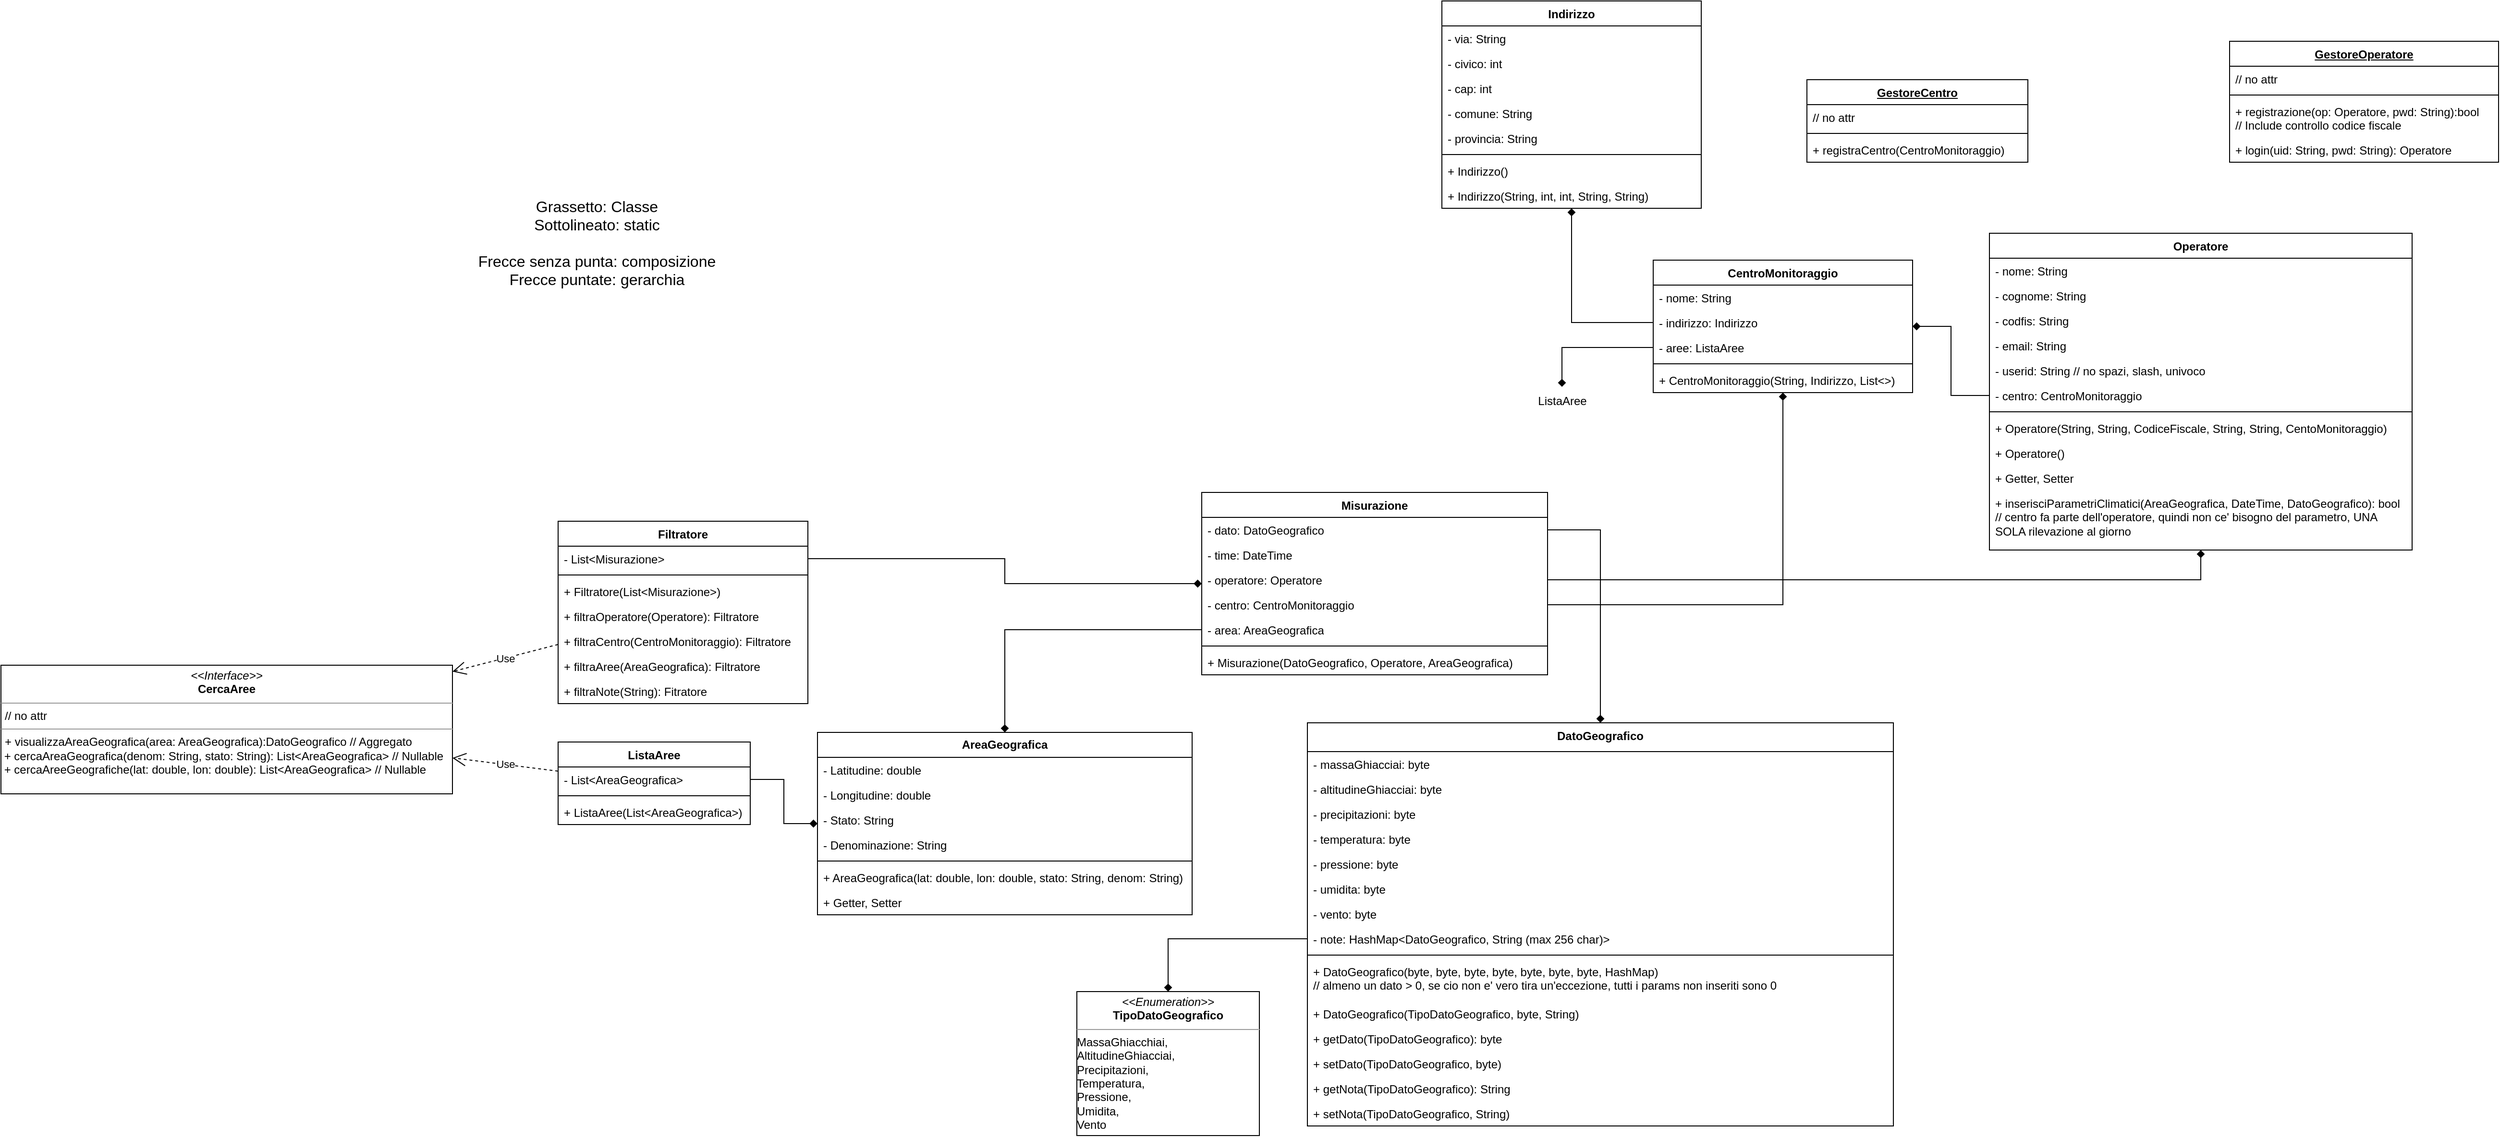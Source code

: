 <mxfile version="21.1.6" type="github">
  <diagram name="Server" id="AGUhUu6FTL9pFBDofL-d">
    <mxGraphModel dx="3034" dy="1590" grid="1" gridSize="10" guides="1" tooltips="1" connect="1" arrows="1" fold="1" page="0" pageScale="1" pageWidth="827" pageHeight="1169" math="0" shadow="0">
      <root>
        <mxCell id="0" />
        <mxCell id="1" parent="0" />
        <mxCell id="JxGRCyyDZtDp2fDfsdCm-1" value="&lt;b&gt;AreaGeografica&lt;/b&gt;" style="swimlane;fontStyle=0;childLayout=stackLayout;horizontal=1;startSize=26;fillColor=none;horizontalStack=0;resizeParent=1;resizeParentMax=0;resizeLast=0;collapsible=1;marginBottom=0;whiteSpace=wrap;html=1;" parent="1" vertex="1">
          <mxGeometry x="-600" y="90" width="390" height="190" as="geometry" />
        </mxCell>
        <mxCell id="JxGRCyyDZtDp2fDfsdCm-2" value="- Latitudine: double" style="text;strokeColor=none;fillColor=none;align=left;verticalAlign=top;spacingLeft=4;spacingRight=4;overflow=hidden;rotatable=0;points=[[0,0.5],[1,0.5]];portConstraint=eastwest;whiteSpace=wrap;html=1;" parent="JxGRCyyDZtDp2fDfsdCm-1" vertex="1">
          <mxGeometry y="26" width="390" height="26" as="geometry" />
        </mxCell>
        <mxCell id="JxGRCyyDZtDp2fDfsdCm-3" value="- Longitudine: double" style="text;strokeColor=none;fillColor=none;align=left;verticalAlign=top;spacingLeft=4;spacingRight=4;overflow=hidden;rotatable=0;points=[[0,0.5],[1,0.5]];portConstraint=eastwest;whiteSpace=wrap;html=1;" parent="JxGRCyyDZtDp2fDfsdCm-1" vertex="1">
          <mxGeometry y="52" width="390" height="26" as="geometry" />
        </mxCell>
        <mxCell id="JxGRCyyDZtDp2fDfsdCm-5" value="- Stato: String" style="text;strokeColor=none;fillColor=none;align=left;verticalAlign=top;spacingLeft=4;spacingRight=4;overflow=hidden;rotatable=0;points=[[0,0.5],[1,0.5]];portConstraint=eastwest;whiteSpace=wrap;html=1;" parent="JxGRCyyDZtDp2fDfsdCm-1" vertex="1">
          <mxGeometry y="78" width="390" height="26" as="geometry" />
        </mxCell>
        <mxCell id="JxGRCyyDZtDp2fDfsdCm-4" value="- Denominazione: String" style="text;strokeColor=none;fillColor=none;align=left;verticalAlign=top;spacingLeft=4;spacingRight=4;overflow=hidden;rotatable=0;points=[[0,0.5],[1,0.5]];portConstraint=eastwest;whiteSpace=wrap;html=1;" parent="JxGRCyyDZtDp2fDfsdCm-1" vertex="1">
          <mxGeometry y="104" width="390" height="26" as="geometry" />
        </mxCell>
        <mxCell id="CR_k1ErsiSNvkhVKo7Lu-42" value="" style="line;strokeWidth=1;fillColor=none;align=left;verticalAlign=middle;spacingTop=-1;spacingLeft=3;spacingRight=3;rotatable=0;labelPosition=right;points=[];portConstraint=eastwest;strokeColor=inherit;" parent="JxGRCyyDZtDp2fDfsdCm-1" vertex="1">
          <mxGeometry y="130" width="390" height="8" as="geometry" />
        </mxCell>
        <mxCell id="CR_k1ErsiSNvkhVKo7Lu-44" value="+ AreaGeografica(lat: double, lon: double, stato: String, denom: String)" style="text;strokeColor=none;fillColor=none;align=left;verticalAlign=top;spacingLeft=4;spacingRight=4;overflow=hidden;rotatable=0;points=[[0,0.5],[1,0.5]];portConstraint=eastwest;whiteSpace=wrap;html=1;" parent="JxGRCyyDZtDp2fDfsdCm-1" vertex="1">
          <mxGeometry y="138" width="390" height="26" as="geometry" />
        </mxCell>
        <mxCell id="CR_k1ErsiSNvkhVKo7Lu-43" value="+ Getter, Setter" style="text;strokeColor=none;fillColor=none;align=left;verticalAlign=top;spacingLeft=4;spacingRight=4;overflow=hidden;rotatable=0;points=[[0,0.5],[1,0.5]];portConstraint=eastwest;whiteSpace=wrap;html=1;" parent="JxGRCyyDZtDp2fDfsdCm-1" vertex="1">
          <mxGeometry y="164" width="390" height="26" as="geometry" />
        </mxCell>
        <mxCell id="JxGRCyyDZtDp2fDfsdCm-25" value="DatoGeografico" style="swimlane;fontStyle=1;align=center;verticalAlign=top;childLayout=stackLayout;horizontal=1;startSize=30;horizontalStack=0;resizeParent=1;resizeParentMax=0;resizeLast=0;collapsible=1;marginBottom=0;whiteSpace=wrap;html=1;" parent="1" vertex="1">
          <mxGeometry x="-90" y="80" width="610" height="420" as="geometry" />
        </mxCell>
        <mxCell id="JxGRCyyDZtDp2fDfsdCm-34" value="&lt;div&gt;- massaGhiacciai: byte&lt;/div&gt;" style="text;strokeColor=none;fillColor=none;align=left;verticalAlign=top;spacingLeft=4;spacingRight=4;overflow=hidden;rotatable=0;points=[[0,0.5],[1,0.5]];portConstraint=eastwest;whiteSpace=wrap;html=1;" parent="JxGRCyyDZtDp2fDfsdCm-25" vertex="1">
          <mxGeometry y="30" width="610" height="26" as="geometry" />
        </mxCell>
        <mxCell id="JxGRCyyDZtDp2fDfsdCm-33" value="- altitudineGhiacciai: byte" style="text;strokeColor=none;fillColor=none;align=left;verticalAlign=top;spacingLeft=4;spacingRight=4;overflow=hidden;rotatable=0;points=[[0,0.5],[1,0.5]];portConstraint=eastwest;whiteSpace=wrap;html=1;" parent="JxGRCyyDZtDp2fDfsdCm-25" vertex="1">
          <mxGeometry y="56" width="610" height="26" as="geometry" />
        </mxCell>
        <mxCell id="JxGRCyyDZtDp2fDfsdCm-32" value="- precipitazioni: byte" style="text;strokeColor=none;fillColor=none;align=left;verticalAlign=top;spacingLeft=4;spacingRight=4;overflow=hidden;rotatable=0;points=[[0,0.5],[1,0.5]];portConstraint=eastwest;whiteSpace=wrap;html=1;" parent="JxGRCyyDZtDp2fDfsdCm-25" vertex="1">
          <mxGeometry y="82" width="610" height="26" as="geometry" />
        </mxCell>
        <mxCell id="JxGRCyyDZtDp2fDfsdCm-30" value="- temperatura: byte" style="text;strokeColor=none;fillColor=none;align=left;verticalAlign=top;spacingLeft=4;spacingRight=4;overflow=hidden;rotatable=0;points=[[0,0.5],[1,0.5]];portConstraint=eastwest;whiteSpace=wrap;html=1;" parent="JxGRCyyDZtDp2fDfsdCm-25" vertex="1">
          <mxGeometry y="108" width="610" height="26" as="geometry" />
        </mxCell>
        <mxCell id="JxGRCyyDZtDp2fDfsdCm-31" value="- pressione: byte" style="text;strokeColor=none;fillColor=none;align=left;verticalAlign=top;spacingLeft=4;spacingRight=4;overflow=hidden;rotatable=0;points=[[0,0.5],[1,0.5]];portConstraint=eastwest;whiteSpace=wrap;html=1;" parent="JxGRCyyDZtDp2fDfsdCm-25" vertex="1">
          <mxGeometry y="134" width="610" height="26" as="geometry" />
        </mxCell>
        <mxCell id="JxGRCyyDZtDp2fDfsdCm-29" value="- umidita: byte" style="text;strokeColor=none;fillColor=none;align=left;verticalAlign=top;spacingLeft=4;spacingRight=4;overflow=hidden;rotatable=0;points=[[0,0.5],[1,0.5]];portConstraint=eastwest;whiteSpace=wrap;html=1;" parent="JxGRCyyDZtDp2fDfsdCm-25" vertex="1">
          <mxGeometry y="160" width="610" height="26" as="geometry" />
        </mxCell>
        <mxCell id="JxGRCyyDZtDp2fDfsdCm-26" value="- vento: byte" style="text;strokeColor=none;fillColor=none;align=left;verticalAlign=top;spacingLeft=4;spacingRight=4;overflow=hidden;rotatable=0;points=[[0,0.5],[1,0.5]];portConstraint=eastwest;whiteSpace=wrap;html=1;" parent="JxGRCyyDZtDp2fDfsdCm-25" vertex="1">
          <mxGeometry y="186" width="610" height="26" as="geometry" />
        </mxCell>
        <mxCell id="JxGRCyyDZtDp2fDfsdCm-37" value="- note: HashMap&amp;lt;DatoGeografico, String (max 256 char)&amp;gt;" style="text;strokeColor=none;fillColor=none;align=left;verticalAlign=top;spacingLeft=4;spacingRight=4;overflow=hidden;rotatable=0;points=[[0,0.5],[1,0.5]];portConstraint=eastwest;whiteSpace=wrap;html=1;" parent="JxGRCyyDZtDp2fDfsdCm-25" vertex="1">
          <mxGeometry y="212" width="610" height="26" as="geometry" />
        </mxCell>
        <mxCell id="JxGRCyyDZtDp2fDfsdCm-27" value="" style="line;strokeWidth=1;fillColor=none;align=left;verticalAlign=middle;spacingTop=-1;spacingLeft=3;spacingRight=3;rotatable=0;labelPosition=right;points=[];portConstraint=eastwest;strokeColor=inherit;" parent="JxGRCyyDZtDp2fDfsdCm-25" vertex="1">
          <mxGeometry y="238" width="610" height="8" as="geometry" />
        </mxCell>
        <mxCell id="CR_k1ErsiSNvkhVKo7Lu-45" value="&lt;div&gt;+ DatoGeografico(byte, byte, byte, byte, byte, byte, byte, HashMap)&lt;/div&gt;&lt;div&gt;// almeno un dato &amp;gt; 0, se cio non e&#39; vero tira un&#39;eccezione, tutti i params non inseriti sono 0&lt;/div&gt;" style="text;strokeColor=none;fillColor=none;align=left;verticalAlign=top;spacingLeft=4;spacingRight=4;overflow=hidden;rotatable=0;points=[[0,0.5],[1,0.5]];portConstraint=eastwest;whiteSpace=wrap;html=1;" parent="JxGRCyyDZtDp2fDfsdCm-25" vertex="1">
          <mxGeometry y="246" width="610" height="44" as="geometry" />
        </mxCell>
        <mxCell id="tO9Mmiie1kOZcfHAX2TM-1" value="+ DatoGeografico(TipoDatoGeografico, byte, String)" style="text;strokeColor=none;fillColor=none;align=left;verticalAlign=top;spacingLeft=4;spacingRight=4;overflow=hidden;rotatable=0;points=[[0,0.5],[1,0.5]];portConstraint=eastwest;whiteSpace=wrap;html=1;" parent="JxGRCyyDZtDp2fDfsdCm-25" vertex="1">
          <mxGeometry y="290" width="610" height="26" as="geometry" />
        </mxCell>
        <mxCell id="JxGRCyyDZtDp2fDfsdCm-28" value="+ getDato(TipoDatoGeografico): byte" style="text;strokeColor=none;fillColor=none;align=left;verticalAlign=top;spacingLeft=4;spacingRight=4;overflow=hidden;rotatable=0;points=[[0,0.5],[1,0.5]];portConstraint=eastwest;whiteSpace=wrap;html=1;" parent="JxGRCyyDZtDp2fDfsdCm-25" vertex="1">
          <mxGeometry y="316" width="610" height="26" as="geometry" />
        </mxCell>
        <mxCell id="wDUrQh2KjQyDsNR6HVor-1" value="+ setDato(TipoDatoGeografico, byte)" style="text;strokeColor=none;fillColor=none;align=left;verticalAlign=top;spacingLeft=4;spacingRight=4;overflow=hidden;rotatable=0;points=[[0,0.5],[1,0.5]];portConstraint=eastwest;whiteSpace=wrap;html=1;" vertex="1" parent="JxGRCyyDZtDp2fDfsdCm-25">
          <mxGeometry y="342" width="610" height="26" as="geometry" />
        </mxCell>
        <mxCell id="JxGRCyyDZtDp2fDfsdCm-38" value="+ getNota(TipoDatoGeografico): String" style="text;strokeColor=none;fillColor=none;align=left;verticalAlign=top;spacingLeft=4;spacingRight=4;overflow=hidden;rotatable=0;points=[[0,0.5],[1,0.5]];portConstraint=eastwest;whiteSpace=wrap;html=1;" parent="JxGRCyyDZtDp2fDfsdCm-25" vertex="1">
          <mxGeometry y="368" width="610" height="26" as="geometry" />
        </mxCell>
        <mxCell id="wDUrQh2KjQyDsNR6HVor-2" value="+ setNota(TipoDatoGeografico, String)" style="text;strokeColor=none;fillColor=none;align=left;verticalAlign=top;spacingLeft=4;spacingRight=4;overflow=hidden;rotatable=0;points=[[0,0.5],[1,0.5]];portConstraint=eastwest;whiteSpace=wrap;html=1;" vertex="1" parent="JxGRCyyDZtDp2fDfsdCm-25">
          <mxGeometry y="394" width="610" height="26" as="geometry" />
        </mxCell>
        <mxCell id="CR_k1ErsiSNvkhVKo7Lu-3" value="Operatore" style="swimlane;fontStyle=1;align=center;verticalAlign=top;childLayout=stackLayout;horizontal=1;startSize=26;horizontalStack=0;resizeParent=1;resizeParentMax=0;resizeLast=0;collapsible=1;marginBottom=0;whiteSpace=wrap;html=1;" parent="1" vertex="1">
          <mxGeometry x="620" y="-430" width="440" height="330" as="geometry" />
        </mxCell>
        <mxCell id="CR_k1ErsiSNvkhVKo7Lu-4" value="- nome: String" style="text;strokeColor=none;fillColor=none;align=left;verticalAlign=top;spacingLeft=4;spacingRight=4;overflow=hidden;rotatable=0;points=[[0,0.5],[1,0.5]];portConstraint=eastwest;whiteSpace=wrap;html=1;" parent="CR_k1ErsiSNvkhVKo7Lu-3" vertex="1">
          <mxGeometry y="26" width="440" height="26" as="geometry" />
        </mxCell>
        <mxCell id="CR_k1ErsiSNvkhVKo7Lu-7" value="- cognome: String" style="text;strokeColor=none;fillColor=none;align=left;verticalAlign=top;spacingLeft=4;spacingRight=4;overflow=hidden;rotatable=0;points=[[0,0.5],[1,0.5]];portConstraint=eastwest;whiteSpace=wrap;html=1;" parent="CR_k1ErsiSNvkhVKo7Lu-3" vertex="1">
          <mxGeometry y="52" width="440" height="26" as="geometry" />
        </mxCell>
        <mxCell id="CR_k1ErsiSNvkhVKo7Lu-8" value="- codfis: String" style="text;strokeColor=none;fillColor=none;align=left;verticalAlign=top;spacingLeft=4;spacingRight=4;overflow=hidden;rotatable=0;points=[[0,0.5],[1,0.5]];portConstraint=eastwest;whiteSpace=wrap;html=1;" parent="CR_k1ErsiSNvkhVKo7Lu-3" vertex="1">
          <mxGeometry y="78" width="440" height="26" as="geometry" />
        </mxCell>
        <mxCell id="CR_k1ErsiSNvkhVKo7Lu-13" value="&lt;div&gt;- email: String&lt;/div&gt;" style="text;strokeColor=none;fillColor=none;align=left;verticalAlign=top;spacingLeft=4;spacingRight=4;overflow=hidden;rotatable=0;points=[[0,0.5],[1,0.5]];portConstraint=eastwest;whiteSpace=wrap;html=1;" parent="CR_k1ErsiSNvkhVKo7Lu-3" vertex="1">
          <mxGeometry y="104" width="440" height="26" as="geometry" />
        </mxCell>
        <mxCell id="CR_k1ErsiSNvkhVKo7Lu-14" value="- userid: String // no spazi, slash, univoco" style="text;strokeColor=none;fillColor=none;align=left;verticalAlign=top;spacingLeft=4;spacingRight=4;overflow=hidden;rotatable=0;points=[[0,0.5],[1,0.5]];portConstraint=eastwest;whiteSpace=wrap;html=1;" parent="CR_k1ErsiSNvkhVKo7Lu-3" vertex="1">
          <mxGeometry y="130" width="440" height="26" as="geometry" />
        </mxCell>
        <mxCell id="CR_k1ErsiSNvkhVKo7Lu-15" value="- centro: CentroMonitoraggio" style="text;strokeColor=none;fillColor=none;align=left;verticalAlign=top;spacingLeft=4;spacingRight=4;overflow=hidden;rotatable=0;points=[[0,0.5],[1,0.5]];portConstraint=eastwest;whiteSpace=wrap;html=1;" parent="CR_k1ErsiSNvkhVKo7Lu-3" vertex="1">
          <mxGeometry y="156" width="440" height="26" as="geometry" />
        </mxCell>
        <mxCell id="CR_k1ErsiSNvkhVKo7Lu-5" value="" style="line;strokeWidth=1;fillColor=none;align=left;verticalAlign=middle;spacingTop=-1;spacingLeft=3;spacingRight=3;rotatable=0;labelPosition=right;points=[];portConstraint=eastwest;strokeColor=inherit;" parent="CR_k1ErsiSNvkhVKo7Lu-3" vertex="1">
          <mxGeometry y="182" width="440" height="8" as="geometry" />
        </mxCell>
        <mxCell id="CR_k1ErsiSNvkhVKo7Lu-6" value="+ Operatore(String, String, CodiceFiscale, String, String, CentoMonitoraggio)" style="text;strokeColor=none;fillColor=none;align=left;verticalAlign=top;spacingLeft=4;spacingRight=4;overflow=hidden;rotatable=0;points=[[0,0.5],[1,0.5]];portConstraint=eastwest;whiteSpace=wrap;html=1;" parent="CR_k1ErsiSNvkhVKo7Lu-3" vertex="1">
          <mxGeometry y="190" width="440" height="26" as="geometry" />
        </mxCell>
        <mxCell id="CR_k1ErsiSNvkhVKo7Lu-40" value="+ Operatore()" style="text;strokeColor=none;fillColor=none;align=left;verticalAlign=top;spacingLeft=4;spacingRight=4;overflow=hidden;rotatable=0;points=[[0,0.5],[1,0.5]];portConstraint=eastwest;whiteSpace=wrap;html=1;" parent="CR_k1ErsiSNvkhVKo7Lu-3" vertex="1">
          <mxGeometry y="216" width="440" height="26" as="geometry" />
        </mxCell>
        <mxCell id="CR_k1ErsiSNvkhVKo7Lu-41" value="+ Getter, Setter" style="text;strokeColor=none;fillColor=none;align=left;verticalAlign=top;spacingLeft=4;spacingRight=4;overflow=hidden;rotatable=0;points=[[0,0.5],[1,0.5]];portConstraint=eastwest;whiteSpace=wrap;html=1;" parent="CR_k1ErsiSNvkhVKo7Lu-3" vertex="1">
          <mxGeometry y="242" width="440" height="26" as="geometry" />
        </mxCell>
        <mxCell id="CR_k1ErsiSNvkhVKo7Lu-75" value="&lt;div&gt;+ inserisciParametriClimatici(AreaGeografica, DateTime, DatoGeografico): bool&lt;/div&gt;&lt;div&gt;// centro fa parte dell&#39;operatore, quindi non ce&#39; bisogno del parametro, UNA SOLA rilevazione al giorno&lt;/div&gt;" style="text;strokeColor=none;fillColor=none;align=left;verticalAlign=top;spacingLeft=4;spacingRight=4;overflow=hidden;rotatable=0;points=[[0,0.5],[1,0.5]];portConstraint=eastwest;whiteSpace=wrap;html=1;" parent="CR_k1ErsiSNvkhVKo7Lu-3" vertex="1">
          <mxGeometry y="268" width="440" height="62" as="geometry" />
        </mxCell>
        <mxCell id="CR_k1ErsiSNvkhVKo7Lu-16" value="&lt;u&gt;GestoreOperatore&lt;/u&gt;" style="swimlane;fontStyle=1;align=center;verticalAlign=top;childLayout=stackLayout;horizontal=1;startSize=26;horizontalStack=0;resizeParent=1;resizeParentMax=0;resizeLast=0;collapsible=1;marginBottom=0;whiteSpace=wrap;html=1;" parent="1" vertex="1">
          <mxGeometry x="870" y="-630" width="280" height="126" as="geometry" />
        </mxCell>
        <mxCell id="CR_k1ErsiSNvkhVKo7Lu-17" value="// no attr" style="text;strokeColor=none;fillColor=none;align=left;verticalAlign=top;spacingLeft=4;spacingRight=4;overflow=hidden;rotatable=0;points=[[0,0.5],[1,0.5]];portConstraint=eastwest;whiteSpace=wrap;html=1;" parent="CR_k1ErsiSNvkhVKo7Lu-16" vertex="1">
          <mxGeometry y="26" width="280" height="26" as="geometry" />
        </mxCell>
        <mxCell id="CR_k1ErsiSNvkhVKo7Lu-18" value="" style="line;strokeWidth=1;fillColor=none;align=left;verticalAlign=middle;spacingTop=-1;spacingLeft=3;spacingRight=3;rotatable=0;labelPosition=right;points=[];portConstraint=eastwest;strokeColor=inherit;" parent="CR_k1ErsiSNvkhVKo7Lu-16" vertex="1">
          <mxGeometry y="52" width="280" height="8" as="geometry" />
        </mxCell>
        <mxCell id="CR_k1ErsiSNvkhVKo7Lu-19" value="&lt;div&gt;+ registrazione(op: Operatore, pwd: String):bool&lt;/div&gt;&lt;div&gt;// Include controllo codice fiscale&lt;br&gt;&lt;/div&gt;" style="text;strokeColor=none;fillColor=none;align=left;verticalAlign=top;spacingLeft=4;spacingRight=4;overflow=hidden;rotatable=0;points=[[0,0.5],[1,0.5]];portConstraint=eastwest;whiteSpace=wrap;html=1;" parent="CR_k1ErsiSNvkhVKo7Lu-16" vertex="1">
          <mxGeometry y="60" width="280" height="40" as="geometry" />
        </mxCell>
        <mxCell id="CR_k1ErsiSNvkhVKo7Lu-25" value="+ login(uid: String, pwd: String): Operatore" style="text;strokeColor=none;fillColor=none;align=left;verticalAlign=top;spacingLeft=4;spacingRight=4;overflow=hidden;rotatable=0;points=[[0,0.5],[1,0.5]];portConstraint=eastwest;whiteSpace=wrap;html=1;" parent="CR_k1ErsiSNvkhVKo7Lu-16" vertex="1">
          <mxGeometry y="100" width="280" height="26" as="geometry" />
        </mxCell>
        <mxCell id="CR_k1ErsiSNvkhVKo7Lu-20" value="CentroMonitoraggio" style="swimlane;fontStyle=1;align=center;verticalAlign=top;childLayout=stackLayout;horizontal=1;startSize=26;horizontalStack=0;resizeParent=1;resizeParentMax=0;resizeLast=0;collapsible=1;marginBottom=0;whiteSpace=wrap;html=1;" parent="1" vertex="1">
          <mxGeometry x="270" y="-402" width="270" height="138" as="geometry">
            <mxRectangle x="330" y="-394" width="160" height="30" as="alternateBounds" />
          </mxGeometry>
        </mxCell>
        <mxCell id="CR_k1ErsiSNvkhVKo7Lu-21" value="- nome: String" style="text;strokeColor=none;fillColor=none;align=left;verticalAlign=top;spacingLeft=4;spacingRight=4;overflow=hidden;rotatable=0;points=[[0,0.5],[1,0.5]];portConstraint=eastwest;whiteSpace=wrap;html=1;" parent="CR_k1ErsiSNvkhVKo7Lu-20" vertex="1">
          <mxGeometry y="26" width="270" height="26" as="geometry" />
        </mxCell>
        <mxCell id="CR_k1ErsiSNvkhVKo7Lu-46" value="- indirizzo: Indirizzo" style="text;strokeColor=none;fillColor=none;align=left;verticalAlign=top;spacingLeft=4;spacingRight=4;overflow=hidden;rotatable=0;points=[[0,0.5],[1,0.5]];portConstraint=eastwest;whiteSpace=wrap;html=1;" parent="CR_k1ErsiSNvkhVKo7Lu-20" vertex="1">
          <mxGeometry y="52" width="270" height="26" as="geometry" />
        </mxCell>
        <mxCell id="CR_k1ErsiSNvkhVKo7Lu-51" value="- aree: ListaAree" style="text;strokeColor=none;fillColor=none;align=left;verticalAlign=top;spacingLeft=4;spacingRight=4;overflow=hidden;rotatable=0;points=[[0,0.5],[1,0.5]];portConstraint=eastwest;whiteSpace=wrap;html=1;" parent="CR_k1ErsiSNvkhVKo7Lu-20" vertex="1">
          <mxGeometry y="78" width="270" height="26" as="geometry" />
        </mxCell>
        <mxCell id="CR_k1ErsiSNvkhVKo7Lu-22" value="" style="line;strokeWidth=1;fillColor=none;align=left;verticalAlign=middle;spacingTop=-1;spacingLeft=3;spacingRight=3;rotatable=0;labelPosition=right;points=[];portConstraint=eastwest;strokeColor=inherit;" parent="CR_k1ErsiSNvkhVKo7Lu-20" vertex="1">
          <mxGeometry y="104" width="270" height="8" as="geometry" />
        </mxCell>
        <mxCell id="CR_k1ErsiSNvkhVKo7Lu-23" value="+ CentroMonitoraggio(String, Indirizzo, List&amp;lt;&amp;gt;)" style="text;strokeColor=none;fillColor=none;align=left;verticalAlign=top;spacingLeft=4;spacingRight=4;overflow=hidden;rotatable=0;points=[[0,0.5],[1,0.5]];portConstraint=eastwest;whiteSpace=wrap;html=1;" parent="CR_k1ErsiSNvkhVKo7Lu-20" vertex="1">
          <mxGeometry y="112" width="270" height="26" as="geometry" />
        </mxCell>
        <mxCell id="CR_k1ErsiSNvkhVKo7Lu-27" style="edgeStyle=orthogonalEdgeStyle;rounded=0;orthogonalLoop=1;jettySize=auto;html=1;strokeColor=default;endArrow=diamond;endFill=1;" parent="1" source="CR_k1ErsiSNvkhVKo7Lu-15" target="CR_k1ErsiSNvkhVKo7Lu-20" edge="1">
          <mxGeometry relative="1" as="geometry" />
        </mxCell>
        <mxCell id="CR_k1ErsiSNvkhVKo7Lu-47" value="Indirizzo" style="swimlane;fontStyle=1;align=center;verticalAlign=top;childLayout=stackLayout;horizontal=1;startSize=26;horizontalStack=0;resizeParent=1;resizeParentMax=0;resizeLast=0;collapsible=1;marginBottom=0;whiteSpace=wrap;html=1;" parent="1" vertex="1">
          <mxGeometry x="50" y="-672" width="270" height="216" as="geometry" />
        </mxCell>
        <mxCell id="CR_k1ErsiSNvkhVKo7Lu-52" value="- via: String" style="text;strokeColor=none;fillColor=none;align=left;verticalAlign=top;spacingLeft=4;spacingRight=4;overflow=hidden;rotatable=0;points=[[0,0.5],[1,0.5]];portConstraint=eastwest;whiteSpace=wrap;html=1;" parent="CR_k1ErsiSNvkhVKo7Lu-47" vertex="1">
          <mxGeometry y="26" width="270" height="26" as="geometry" />
        </mxCell>
        <mxCell id="CR_k1ErsiSNvkhVKo7Lu-53" value="- civico: int" style="text;strokeColor=none;fillColor=none;align=left;verticalAlign=top;spacingLeft=4;spacingRight=4;overflow=hidden;rotatable=0;points=[[0,0.5],[1,0.5]];portConstraint=eastwest;whiteSpace=wrap;html=1;" parent="CR_k1ErsiSNvkhVKo7Lu-47" vertex="1">
          <mxGeometry y="52" width="270" height="26" as="geometry" />
        </mxCell>
        <mxCell id="CR_k1ErsiSNvkhVKo7Lu-54" value="- cap: int" style="text;strokeColor=none;fillColor=none;align=left;verticalAlign=top;spacingLeft=4;spacingRight=4;overflow=hidden;rotatable=0;points=[[0,0.5],[1,0.5]];portConstraint=eastwest;whiteSpace=wrap;html=1;" parent="CR_k1ErsiSNvkhVKo7Lu-47" vertex="1">
          <mxGeometry y="78" width="270" height="26" as="geometry" />
        </mxCell>
        <mxCell id="CR_k1ErsiSNvkhVKo7Lu-55" value="- comune: String" style="text;strokeColor=none;fillColor=none;align=left;verticalAlign=top;spacingLeft=4;spacingRight=4;overflow=hidden;rotatable=0;points=[[0,0.5],[1,0.5]];portConstraint=eastwest;whiteSpace=wrap;html=1;" parent="CR_k1ErsiSNvkhVKo7Lu-47" vertex="1">
          <mxGeometry y="104" width="270" height="26" as="geometry" />
        </mxCell>
        <mxCell id="CR_k1ErsiSNvkhVKo7Lu-56" value="- provincia: String" style="text;strokeColor=none;fillColor=none;align=left;verticalAlign=top;spacingLeft=4;spacingRight=4;overflow=hidden;rotatable=0;points=[[0,0.5],[1,0.5]];portConstraint=eastwest;whiteSpace=wrap;html=1;" parent="CR_k1ErsiSNvkhVKo7Lu-47" vertex="1">
          <mxGeometry y="130" width="270" height="26" as="geometry" />
        </mxCell>
        <mxCell id="CR_k1ErsiSNvkhVKo7Lu-49" value="" style="line;strokeWidth=1;fillColor=none;align=left;verticalAlign=middle;spacingTop=-1;spacingLeft=3;spacingRight=3;rotatable=0;labelPosition=right;points=[];portConstraint=eastwest;strokeColor=inherit;" parent="CR_k1ErsiSNvkhVKo7Lu-47" vertex="1">
          <mxGeometry y="156" width="270" height="8" as="geometry" />
        </mxCell>
        <mxCell id="CR_k1ErsiSNvkhVKo7Lu-50" value="+ Indirizzo()" style="text;strokeColor=none;fillColor=none;align=left;verticalAlign=top;spacingLeft=4;spacingRight=4;overflow=hidden;rotatable=0;points=[[0,0.5],[1,0.5]];portConstraint=eastwest;whiteSpace=wrap;html=1;" parent="CR_k1ErsiSNvkhVKo7Lu-47" vertex="1">
          <mxGeometry y="164" width="270" height="26" as="geometry" />
        </mxCell>
        <mxCell id="CR_k1ErsiSNvkhVKo7Lu-58" value="+ Indirizzo(String, int, int, String, String)" style="text;strokeColor=none;fillColor=none;align=left;verticalAlign=top;spacingLeft=4;spacingRight=4;overflow=hidden;rotatable=0;points=[[0,0.5],[1,0.5]];portConstraint=eastwest;whiteSpace=wrap;html=1;" parent="CR_k1ErsiSNvkhVKo7Lu-47" vertex="1">
          <mxGeometry y="190" width="270" height="26" as="geometry" />
        </mxCell>
        <mxCell id="CR_k1ErsiSNvkhVKo7Lu-57" style="edgeStyle=orthogonalEdgeStyle;rounded=0;orthogonalLoop=1;jettySize=auto;html=1;endArrow=diamond;endFill=1;" parent="1" source="CR_k1ErsiSNvkhVKo7Lu-46" target="CR_k1ErsiSNvkhVKo7Lu-47" edge="1">
          <mxGeometry relative="1" as="geometry" />
        </mxCell>
        <mxCell id="CR_k1ErsiSNvkhVKo7Lu-59" value="&lt;u&gt;GestoreCentro&lt;/u&gt;" style="swimlane;fontStyle=1;align=center;verticalAlign=top;childLayout=stackLayout;horizontal=1;startSize=26;horizontalStack=0;resizeParent=1;resizeParentMax=0;resizeLast=0;collapsible=1;marginBottom=0;whiteSpace=wrap;html=1;" parent="1" vertex="1">
          <mxGeometry x="430" y="-590" width="230" height="86" as="geometry" />
        </mxCell>
        <mxCell id="CR_k1ErsiSNvkhVKo7Lu-60" value="// no attr" style="text;strokeColor=none;fillColor=none;align=left;verticalAlign=top;spacingLeft=4;spacingRight=4;overflow=hidden;rotatable=0;points=[[0,0.5],[1,0.5]];portConstraint=eastwest;whiteSpace=wrap;html=1;" parent="CR_k1ErsiSNvkhVKo7Lu-59" vertex="1">
          <mxGeometry y="26" width="230" height="26" as="geometry" />
        </mxCell>
        <mxCell id="CR_k1ErsiSNvkhVKo7Lu-61" value="" style="line;strokeWidth=1;fillColor=none;align=left;verticalAlign=middle;spacingTop=-1;spacingLeft=3;spacingRight=3;rotatable=0;labelPosition=right;points=[];portConstraint=eastwest;strokeColor=inherit;" parent="CR_k1ErsiSNvkhVKo7Lu-59" vertex="1">
          <mxGeometry y="52" width="230" height="8" as="geometry" />
        </mxCell>
        <mxCell id="CR_k1ErsiSNvkhVKo7Lu-62" value="+ registraCentro(CentroMonitoraggio)" style="text;strokeColor=none;fillColor=none;align=left;verticalAlign=top;spacingLeft=4;spacingRight=4;overflow=hidden;rotatable=0;points=[[0,0.5],[1,0.5]];portConstraint=eastwest;whiteSpace=wrap;html=1;" parent="CR_k1ErsiSNvkhVKo7Lu-59" vertex="1">
          <mxGeometry y="60" width="230" height="26" as="geometry" />
        </mxCell>
        <mxCell id="CR_k1ErsiSNvkhVKo7Lu-64" value="&lt;div style=&quot;font-size: 16px;&quot;&gt;&lt;font style=&quot;font-size: 16px;&quot;&gt;Grassetto: Classe&lt;/font&gt;&lt;/div&gt;&lt;div style=&quot;font-size: 16px;&quot;&gt;&lt;font style=&quot;font-size: 16px;&quot;&gt;Sottolineato: static&lt;br style=&quot;font-size: 16px;&quot;&gt;&lt;/font&gt;&lt;/div&gt;&lt;div style=&quot;font-size: 16px;&quot;&gt;&lt;font style=&quot;font-size: 16px;&quot;&gt;&lt;br style=&quot;font-size: 16px;&quot;&gt;&lt;/font&gt;&lt;/div&gt;&lt;div style=&quot;font-size: 16px;&quot;&gt;&lt;font style=&quot;font-size: 16px;&quot;&gt;Frecce senza punta: composizione&lt;/font&gt;&lt;/div&gt;&lt;div style=&quot;font-size: 16px;&quot;&gt;&lt;font style=&quot;font-size: 16px;&quot;&gt;&lt;font style=&quot;font-size: 16px;&quot;&gt;Frecce puntate: gerarchia&lt;/font&gt;&lt;br style=&quot;font-size: 16px;&quot;&gt;&lt;/font&gt;&lt;/div&gt;" style="text;html=1;align=center;verticalAlign=middle;resizable=0;points=[];autosize=1;strokeColor=none;fillColor=none;fontSize=16;" parent="1" vertex="1">
          <mxGeometry x="-965" y="-475" width="270" height="110" as="geometry" />
        </mxCell>
        <mxCell id="CR_k1ErsiSNvkhVKo7Lu-65" value="&lt;p style=&quot;margin:0px;margin-top:4px;text-align:center;&quot;&gt;&lt;i&gt;&amp;lt;&amp;lt;Interface&amp;gt;&amp;gt;&lt;/i&gt;&lt;br&gt;&lt;b&gt;CercaAree&lt;/b&gt;&lt;br&gt;&lt;/p&gt;&lt;hr size=&quot;1&quot;&gt;&lt;p style=&quot;margin:0px;margin-left:4px;&quot;&gt;// no attr&lt;br&gt;&lt;/p&gt;&lt;hr size=&quot;1&quot;&gt;&lt;p style=&quot;margin:0px;margin-left:4px;&quot;&gt;+ visualizzaAreaGeografica(area: AreaGeografica):DatoGeografico // Aggregato&lt;/p&gt;&lt;div&gt;&amp;nbsp;+ cercaAreaGeografica(denom: String, stato: String): List&amp;lt;AreaGeografica&amp;gt; // Nullable&lt;/div&gt;&lt;div&gt;&amp;nbsp;+ cercaAreeGeografiche(lat: double, lon: double): List&amp;lt;AreaGeografica&amp;gt; // Nullable&lt;/div&gt;" style="verticalAlign=top;align=left;overflow=fill;fontSize=12;fontFamily=Helvetica;html=1;whiteSpace=wrap;" parent="1" vertex="1">
          <mxGeometry x="-1450" y="20" width="470" height="134" as="geometry" />
        </mxCell>
        <mxCell id="CR_k1ErsiSNvkhVKo7Lu-67" value="Use" style="endArrow=open;endSize=12;dashed=1;html=1;rounded=0;" parent="1" source="jolyJJIcNzfbmG56OFkv-14" target="CR_k1ErsiSNvkhVKo7Lu-65" edge="1">
          <mxGeometry width="160" relative="1" as="geometry">
            <mxPoint x="-898.793" y="-44" as="sourcePoint" />
            <mxPoint x="-660" y="110" as="targetPoint" />
          </mxGeometry>
        </mxCell>
        <mxCell id="CR_k1ErsiSNvkhVKo7Lu-68" value="ListaAree" style="swimlane;fontStyle=1;align=center;verticalAlign=top;childLayout=stackLayout;horizontal=1;startSize=26;horizontalStack=0;resizeParent=1;resizeParentMax=0;resizeLast=0;collapsible=1;marginBottom=0;whiteSpace=wrap;html=1;" parent="1" vertex="1">
          <mxGeometry x="-870" y="100" width="200" height="86" as="geometry" />
        </mxCell>
        <mxCell id="CR_k1ErsiSNvkhVKo7Lu-69" value="- List&amp;lt;AreaGeografica&amp;gt;" style="text;strokeColor=none;fillColor=none;align=left;verticalAlign=top;spacingLeft=4;spacingRight=4;overflow=hidden;rotatable=0;points=[[0,0.5],[1,0.5]];portConstraint=eastwest;whiteSpace=wrap;html=1;" parent="CR_k1ErsiSNvkhVKo7Lu-68" vertex="1">
          <mxGeometry y="26" width="200" height="26" as="geometry" />
        </mxCell>
        <mxCell id="CR_k1ErsiSNvkhVKo7Lu-70" value="" style="line;strokeWidth=1;fillColor=none;align=left;verticalAlign=middle;spacingTop=-1;spacingLeft=3;spacingRight=3;rotatable=0;labelPosition=right;points=[];portConstraint=eastwest;strokeColor=inherit;" parent="CR_k1ErsiSNvkhVKo7Lu-68" vertex="1">
          <mxGeometry y="52" width="200" height="8" as="geometry" />
        </mxCell>
        <mxCell id="CR_k1ErsiSNvkhVKo7Lu-71" value="+ ListaAree(List&amp;lt;AreaGeografica&amp;gt;)" style="text;strokeColor=none;fillColor=none;align=left;verticalAlign=top;spacingLeft=4;spacingRight=4;overflow=hidden;rotatable=0;points=[[0,0.5],[1,0.5]];portConstraint=eastwest;whiteSpace=wrap;html=1;" parent="CR_k1ErsiSNvkhVKo7Lu-68" vertex="1">
          <mxGeometry y="60" width="200" height="26" as="geometry" />
        </mxCell>
        <mxCell id="CR_k1ErsiSNvkhVKo7Lu-72" value="Use" style="endArrow=open;endSize=12;dashed=1;html=1;rounded=0;" parent="1" source="CR_k1ErsiSNvkhVKo7Lu-68" target="CR_k1ErsiSNvkhVKo7Lu-65" edge="1">
          <mxGeometry width="160" relative="1" as="geometry">
            <mxPoint x="-960" y="270" as="sourcePoint" />
            <mxPoint x="-800" y="270" as="targetPoint" />
          </mxGeometry>
        </mxCell>
        <mxCell id="CR_k1ErsiSNvkhVKo7Lu-74" value="ListaAree" style="text;html=1;align=center;verticalAlign=middle;resizable=0;points=[];autosize=1;strokeColor=none;fillColor=none;" parent="1" vertex="1">
          <mxGeometry x="140" y="-270" width="70" height="30" as="geometry" />
        </mxCell>
        <mxCell id="CR_k1ErsiSNvkhVKo7Lu-73" style="edgeStyle=orthogonalEdgeStyle;rounded=0;orthogonalLoop=1;jettySize=auto;html=1;endArrow=diamond;endFill=1;" parent="1" source="CR_k1ErsiSNvkhVKo7Lu-51" target="CR_k1ErsiSNvkhVKo7Lu-74" edge="1">
          <mxGeometry relative="1" as="geometry">
            <mxPoint x="220" y="-250" as="targetPoint" />
          </mxGeometry>
        </mxCell>
        <mxCell id="jolyJJIcNzfbmG56OFkv-1" style="edgeStyle=orthogonalEdgeStyle;rounded=0;orthogonalLoop=1;jettySize=auto;html=1;endArrow=diamond;endFill=1;" parent="1" source="CR_k1ErsiSNvkhVKo7Lu-69" target="JxGRCyyDZtDp2fDfsdCm-1" edge="1">
          <mxGeometry relative="1" as="geometry" />
        </mxCell>
        <mxCell id="jolyJJIcNzfbmG56OFkv-2" value="&lt;div&gt;Misurazione&lt;/div&gt;" style="swimlane;fontStyle=1;align=center;verticalAlign=top;childLayout=stackLayout;horizontal=1;startSize=26;horizontalStack=0;resizeParent=1;resizeParentMax=0;resizeLast=0;collapsible=1;marginBottom=0;whiteSpace=wrap;html=1;" parent="1" vertex="1">
          <mxGeometry x="-200" y="-160" width="360" height="190" as="geometry" />
        </mxCell>
        <mxCell id="jolyJJIcNzfbmG56OFkv-3" value="- dato: DatoGeografico" style="text;strokeColor=none;fillColor=none;align=left;verticalAlign=top;spacingLeft=4;spacingRight=4;overflow=hidden;rotatable=0;points=[[0,0.5],[1,0.5]];portConstraint=eastwest;whiteSpace=wrap;html=1;" parent="jolyJJIcNzfbmG56OFkv-2" vertex="1">
          <mxGeometry y="26" width="360" height="26" as="geometry" />
        </mxCell>
        <mxCell id="jolyJJIcNzfbmG56OFkv-6" value="- time: DateTime" style="text;strokeColor=none;fillColor=none;align=left;verticalAlign=top;spacingLeft=4;spacingRight=4;overflow=hidden;rotatable=0;points=[[0,0.5],[1,0.5]];portConstraint=eastwest;whiteSpace=wrap;html=1;" parent="jolyJJIcNzfbmG56OFkv-2" vertex="1">
          <mxGeometry y="52" width="360" height="26" as="geometry" />
        </mxCell>
        <mxCell id="jolyJJIcNzfbmG56OFkv-7" value="- operatore: Operatore" style="text;strokeColor=none;fillColor=none;align=left;verticalAlign=top;spacingLeft=4;spacingRight=4;overflow=hidden;rotatable=0;points=[[0,0.5],[1,0.5]];portConstraint=eastwest;whiteSpace=wrap;html=1;" parent="jolyJJIcNzfbmG56OFkv-2" vertex="1">
          <mxGeometry y="78" width="360" height="26" as="geometry" />
        </mxCell>
        <mxCell id="jolyJJIcNzfbmG56OFkv-8" value="&lt;div&gt;- centro: CentroMonitoraggio&lt;br&gt;&lt;/div&gt;" style="text;strokeColor=none;fillColor=none;align=left;verticalAlign=top;spacingLeft=4;spacingRight=4;overflow=hidden;rotatable=0;points=[[0,0.5],[1,0.5]];portConstraint=eastwest;whiteSpace=wrap;html=1;" parent="jolyJJIcNzfbmG56OFkv-2" vertex="1">
          <mxGeometry y="104" width="360" height="26" as="geometry" />
        </mxCell>
        <mxCell id="jolyJJIcNzfbmG56OFkv-9" value="- area: AreaGeografica" style="text;strokeColor=none;fillColor=none;align=left;verticalAlign=top;spacingLeft=4;spacingRight=4;overflow=hidden;rotatable=0;points=[[0,0.5],[1,0.5]];portConstraint=eastwest;whiteSpace=wrap;html=1;" parent="jolyJJIcNzfbmG56OFkv-2" vertex="1">
          <mxGeometry y="130" width="360" height="26" as="geometry" />
        </mxCell>
        <mxCell id="jolyJJIcNzfbmG56OFkv-4" value="" style="line;strokeWidth=1;fillColor=none;align=left;verticalAlign=middle;spacingTop=-1;spacingLeft=3;spacingRight=3;rotatable=0;labelPosition=right;points=[];portConstraint=eastwest;strokeColor=inherit;" parent="jolyJJIcNzfbmG56OFkv-2" vertex="1">
          <mxGeometry y="156" width="360" height="8" as="geometry" />
        </mxCell>
        <mxCell id="jolyJJIcNzfbmG56OFkv-5" value="+ Misurazione(DatoGeografico, Operatore, AreaGeografica)" style="text;strokeColor=none;fillColor=none;align=left;verticalAlign=top;spacingLeft=4;spacingRight=4;overflow=hidden;rotatable=0;points=[[0,0.5],[1,0.5]];portConstraint=eastwest;whiteSpace=wrap;html=1;" parent="jolyJJIcNzfbmG56OFkv-2" vertex="1">
          <mxGeometry y="164" width="360" height="26" as="geometry" />
        </mxCell>
        <mxCell id="jolyJJIcNzfbmG56OFkv-10" style="edgeStyle=orthogonalEdgeStyle;rounded=0;orthogonalLoop=1;jettySize=auto;html=1;endArrow=diamond;endFill=1;" parent="1" source="jolyJJIcNzfbmG56OFkv-9" target="JxGRCyyDZtDp2fDfsdCm-1" edge="1">
          <mxGeometry relative="1" as="geometry" />
        </mxCell>
        <mxCell id="jolyJJIcNzfbmG56OFkv-11" style="edgeStyle=orthogonalEdgeStyle;rounded=0;orthogonalLoop=1;jettySize=auto;html=1;endArrow=diamond;endFill=1;" parent="1" source="jolyJJIcNzfbmG56OFkv-3" target="JxGRCyyDZtDp2fDfsdCm-25" edge="1">
          <mxGeometry relative="1" as="geometry" />
        </mxCell>
        <mxCell id="jolyJJIcNzfbmG56OFkv-12" style="edgeStyle=orthogonalEdgeStyle;rounded=0;orthogonalLoop=1;jettySize=auto;html=1;endArrow=diamond;endFill=1;" parent="1" source="jolyJJIcNzfbmG56OFkv-7" target="CR_k1ErsiSNvkhVKo7Lu-3" edge="1">
          <mxGeometry relative="1" as="geometry" />
        </mxCell>
        <mxCell id="jolyJJIcNzfbmG56OFkv-13" style="edgeStyle=orthogonalEdgeStyle;rounded=0;orthogonalLoop=1;jettySize=auto;html=1;endArrow=diamond;endFill=1;" parent="1" source="jolyJJIcNzfbmG56OFkv-8" target="CR_k1ErsiSNvkhVKo7Lu-20" edge="1">
          <mxGeometry relative="1" as="geometry" />
        </mxCell>
        <mxCell id="jolyJJIcNzfbmG56OFkv-14" value="Filtratore" style="swimlane;fontStyle=1;align=center;verticalAlign=top;childLayout=stackLayout;horizontal=1;startSize=26;horizontalStack=0;resizeParent=1;resizeParentMax=0;resizeLast=0;collapsible=1;marginBottom=0;whiteSpace=wrap;html=1;" parent="1" vertex="1">
          <mxGeometry x="-870" y="-130" width="260" height="190" as="geometry" />
        </mxCell>
        <mxCell id="jolyJJIcNzfbmG56OFkv-15" value="- List&amp;lt;Misurazione&amp;gt;" style="text;strokeColor=none;fillColor=none;align=left;verticalAlign=top;spacingLeft=4;spacingRight=4;overflow=hidden;rotatable=0;points=[[0,0.5],[1,0.5]];portConstraint=eastwest;whiteSpace=wrap;html=1;" parent="jolyJJIcNzfbmG56OFkv-14" vertex="1">
          <mxGeometry y="26" width="260" height="26" as="geometry" />
        </mxCell>
        <mxCell id="jolyJJIcNzfbmG56OFkv-16" value="" style="line;strokeWidth=1;fillColor=none;align=left;verticalAlign=middle;spacingTop=-1;spacingLeft=3;spacingRight=3;rotatable=0;labelPosition=right;points=[];portConstraint=eastwest;strokeColor=inherit;" parent="jolyJJIcNzfbmG56OFkv-14" vertex="1">
          <mxGeometry y="52" width="260" height="8" as="geometry" />
        </mxCell>
        <mxCell id="jolyJJIcNzfbmG56OFkv-18" value="+ Filtratore(List&amp;lt;Misurazione&amp;gt;)" style="text;strokeColor=none;fillColor=none;align=left;verticalAlign=top;spacingLeft=4;spacingRight=4;overflow=hidden;rotatable=0;points=[[0,0.5],[1,0.5]];portConstraint=eastwest;whiteSpace=wrap;html=1;" parent="jolyJJIcNzfbmG56OFkv-14" vertex="1">
          <mxGeometry y="60" width="260" height="26" as="geometry" />
        </mxCell>
        <mxCell id="jolyJJIcNzfbmG56OFkv-17" value="+ filtraOperatore(Operatore): Filtratore" style="text;strokeColor=none;fillColor=none;align=left;verticalAlign=top;spacingLeft=4;spacingRight=4;overflow=hidden;rotatable=0;points=[[0,0.5],[1,0.5]];portConstraint=eastwest;whiteSpace=wrap;html=1;" parent="jolyJJIcNzfbmG56OFkv-14" vertex="1">
          <mxGeometry y="86" width="260" height="26" as="geometry" />
        </mxCell>
        <mxCell id="jolyJJIcNzfbmG56OFkv-19" value="+ filtraCentro(CentroMonitoraggio): Filtratore" style="text;strokeColor=none;fillColor=none;align=left;verticalAlign=top;spacingLeft=4;spacingRight=4;overflow=hidden;rotatable=0;points=[[0,0.5],[1,0.5]];portConstraint=eastwest;whiteSpace=wrap;html=1;" parent="jolyJJIcNzfbmG56OFkv-14" vertex="1">
          <mxGeometry y="112" width="260" height="26" as="geometry" />
        </mxCell>
        <mxCell id="jolyJJIcNzfbmG56OFkv-20" value="+ filtraAree(AreaGeografica): Filtratore" style="text;strokeColor=none;fillColor=none;align=left;verticalAlign=top;spacingLeft=4;spacingRight=4;overflow=hidden;rotatable=0;points=[[0,0.5],[1,0.5]];portConstraint=eastwest;whiteSpace=wrap;html=1;" parent="jolyJJIcNzfbmG56OFkv-14" vertex="1">
          <mxGeometry y="138" width="260" height="26" as="geometry" />
        </mxCell>
        <mxCell id="jolyJJIcNzfbmG56OFkv-21" value="+ filtraNote(String): Fitratore" style="text;strokeColor=none;fillColor=none;align=left;verticalAlign=top;spacingLeft=4;spacingRight=4;overflow=hidden;rotatable=0;points=[[0,0.5],[1,0.5]];portConstraint=eastwest;whiteSpace=wrap;html=1;" parent="jolyJJIcNzfbmG56OFkv-14" vertex="1">
          <mxGeometry y="164" width="260" height="26" as="geometry" />
        </mxCell>
        <mxCell id="wDUrQh2KjQyDsNR6HVor-8" value="&lt;p style=&quot;margin:0px;margin-top:4px;text-align:center;&quot;&gt;&lt;i&gt;&amp;lt;&amp;lt;Enumeration&amp;gt;&amp;gt;&lt;/i&gt;&lt;br&gt;&lt;b&gt;TipoDatoGeografico&lt;/b&gt;&lt;br&gt;&lt;/p&gt;&lt;hr size=&quot;1&quot;&gt;&lt;div&gt;MassaGhiacchiai,&lt;/div&gt;&lt;div&gt;AltitudineGhiacciai,&lt;/div&gt;&lt;div&gt;Precipitazioni,&lt;/div&gt;&lt;div&gt;Temperatura,&lt;/div&gt;&lt;div&gt;Pressione,&lt;/div&gt;&lt;div&gt;Umidita,&lt;/div&gt;&lt;div&gt;Vento&lt;/div&gt;" style="verticalAlign=top;align=left;overflow=fill;fontSize=12;fontFamily=Helvetica;html=1;whiteSpace=wrap;" vertex="1" parent="1">
          <mxGeometry x="-330" y="360" width="190" height="150" as="geometry" />
        </mxCell>
        <mxCell id="wDUrQh2KjQyDsNR6HVor-9" style="edgeStyle=orthogonalEdgeStyle;rounded=0;orthogonalLoop=1;jettySize=auto;html=1;startArrow=none;startFill=0;endArrow=diamond;endFill=1;" edge="1" parent="1" source="JxGRCyyDZtDp2fDfsdCm-37" target="wDUrQh2KjQyDsNR6HVor-8">
          <mxGeometry relative="1" as="geometry" />
        </mxCell>
        <mxCell id="wDUrQh2KjQyDsNR6HVor-10" style="edgeStyle=orthogonalEdgeStyle;rounded=0;orthogonalLoop=1;jettySize=auto;html=1;endArrow=diamond;endFill=1;" edge="1" parent="1" source="jolyJJIcNzfbmG56OFkv-15" target="jolyJJIcNzfbmG56OFkv-2">
          <mxGeometry relative="1" as="geometry" />
        </mxCell>
      </root>
    </mxGraphModel>
  </diagram>
</mxfile>
